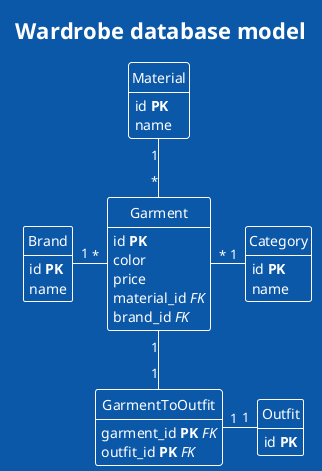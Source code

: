 @startuml Database

title Wardrobe database model
!theme amiga
hide circle
hide methods

class Garment{
    id **PK**
    color
    price
    material_id //FK//
    brand_id //FK//
}

class Brand{
    id **PK**
    name
}

class Material{
    id **PK**
    name
}

class Outfit{
    id **PK**
}

class Category{
    id **PK**
    name
}

class GarmentToOutfit{
    garment_id **PK** //FK//
    outfit_id **PK** //FK//
}


Garment "*" -right- "1" Category
Garment "1" -down- "1" GarmentToOutfit
GarmentToOutfit "1" -right- "1" Outfit
Garment "*" -left- "1" Brand
Garment "*" -up- "1" Material


@enduml